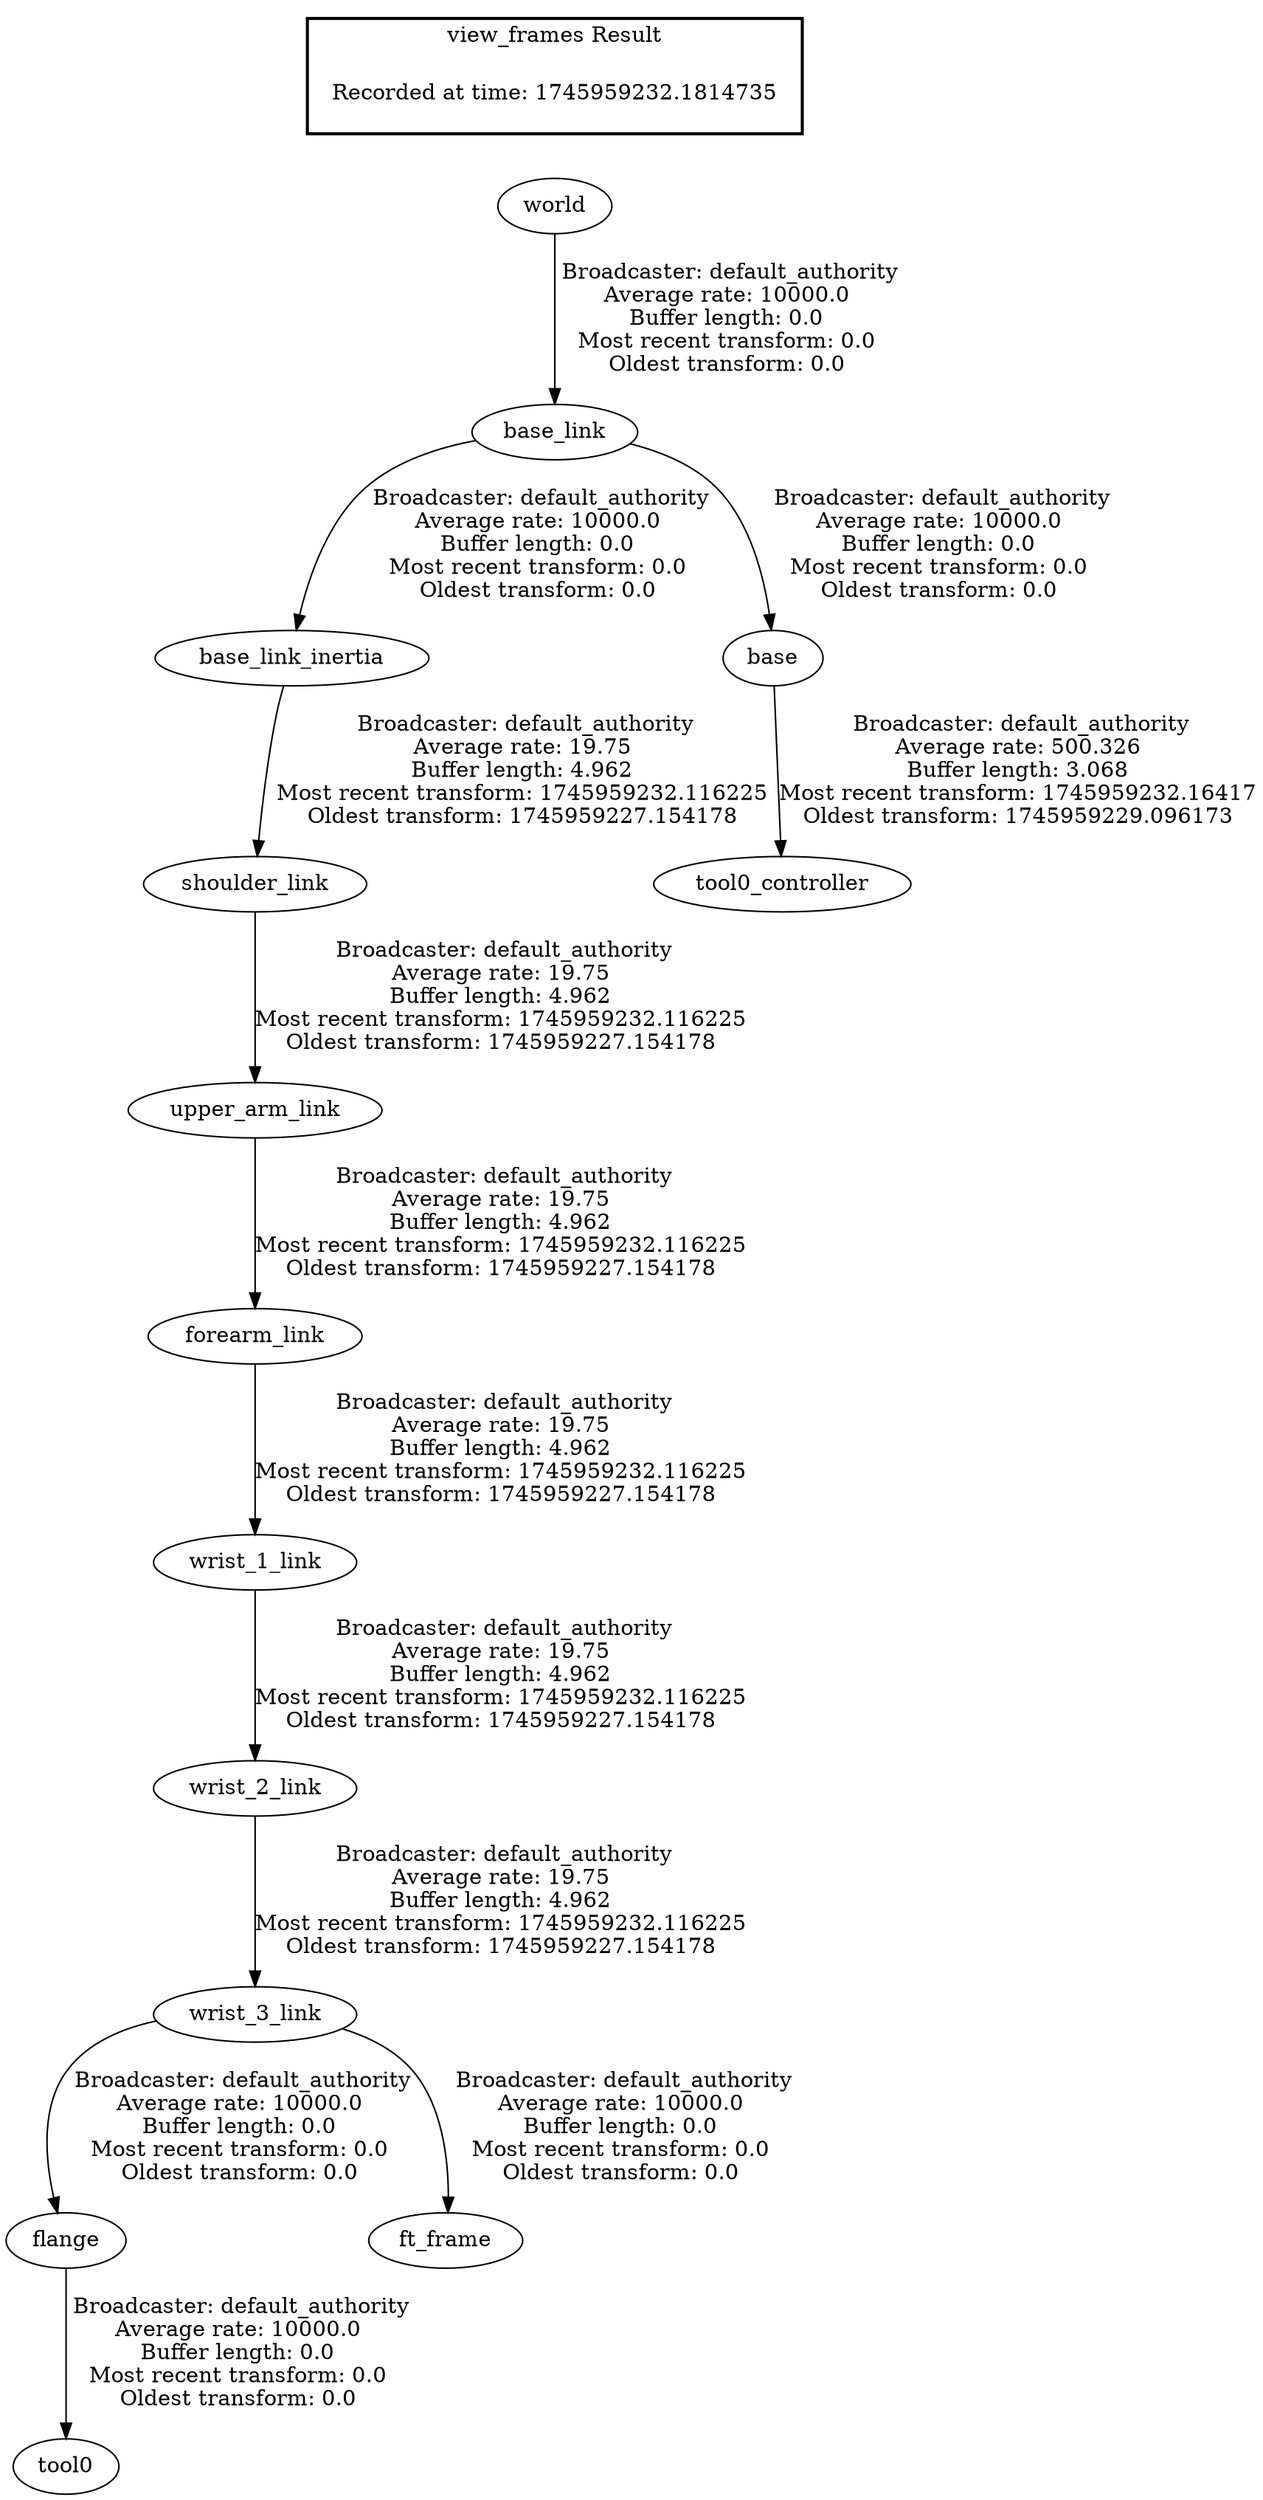 digraph G {
"upper_arm_link" -> "forearm_link"[label=" Broadcaster: default_authority\nAverage rate: 19.75\nBuffer length: 4.962\nMost recent transform: 1745959232.116225\nOldest transform: 1745959227.154178\n"];
"shoulder_link" -> "upper_arm_link"[label=" Broadcaster: default_authority\nAverage rate: 19.75\nBuffer length: 4.962\nMost recent transform: 1745959232.116225\nOldest transform: 1745959227.154178\n"];
"base_link_inertia" -> "shoulder_link"[label=" Broadcaster: default_authority\nAverage rate: 19.75\nBuffer length: 4.962\nMost recent transform: 1745959232.116225\nOldest transform: 1745959227.154178\n"];
"base_link" -> "base_link_inertia"[label=" Broadcaster: default_authority\nAverage rate: 10000.0\nBuffer length: 0.0\nMost recent transform: 0.0\nOldest transform: 0.0\n"];
"forearm_link" -> "wrist_1_link"[label=" Broadcaster: default_authority\nAverage rate: 19.75\nBuffer length: 4.962\nMost recent transform: 1745959232.116225\nOldest transform: 1745959227.154178\n"];
"wrist_1_link" -> "wrist_2_link"[label=" Broadcaster: default_authority\nAverage rate: 19.75\nBuffer length: 4.962\nMost recent transform: 1745959232.116225\nOldest transform: 1745959227.154178\n"];
"wrist_2_link" -> "wrist_3_link"[label=" Broadcaster: default_authority\nAverage rate: 19.75\nBuffer length: 4.962\nMost recent transform: 1745959232.116225\nOldest transform: 1745959227.154178\n"];
"world" -> "base_link"[label=" Broadcaster: default_authority\nAverage rate: 10000.0\nBuffer length: 0.0\nMost recent transform: 0.0\nOldest transform: 0.0\n"];
"base_link" -> "base"[label=" Broadcaster: default_authority\nAverage rate: 10000.0\nBuffer length: 0.0\nMost recent transform: 0.0\nOldest transform: 0.0\n"];
"flange" -> "tool0"[label=" Broadcaster: default_authority\nAverage rate: 10000.0\nBuffer length: 0.0\nMost recent transform: 0.0\nOldest transform: 0.0\n"];
"wrist_3_link" -> "flange"[label=" Broadcaster: default_authority\nAverage rate: 10000.0\nBuffer length: 0.0\nMost recent transform: 0.0\nOldest transform: 0.0\n"];
"wrist_3_link" -> "ft_frame"[label=" Broadcaster: default_authority\nAverage rate: 10000.0\nBuffer length: 0.0\nMost recent transform: 0.0\nOldest transform: 0.0\n"];
"base" -> "tool0_controller"[label=" Broadcaster: default_authority\nAverage rate: 500.326\nBuffer length: 3.068\nMost recent transform: 1745959232.16417\nOldest transform: 1745959229.096173\n"];
edge [style=invis];
 subgraph cluster_legend { style=bold; color=black; label ="view_frames Result";
"Recorded at time: 1745959232.1814735"[ shape=plaintext ] ;
}->"world";
}